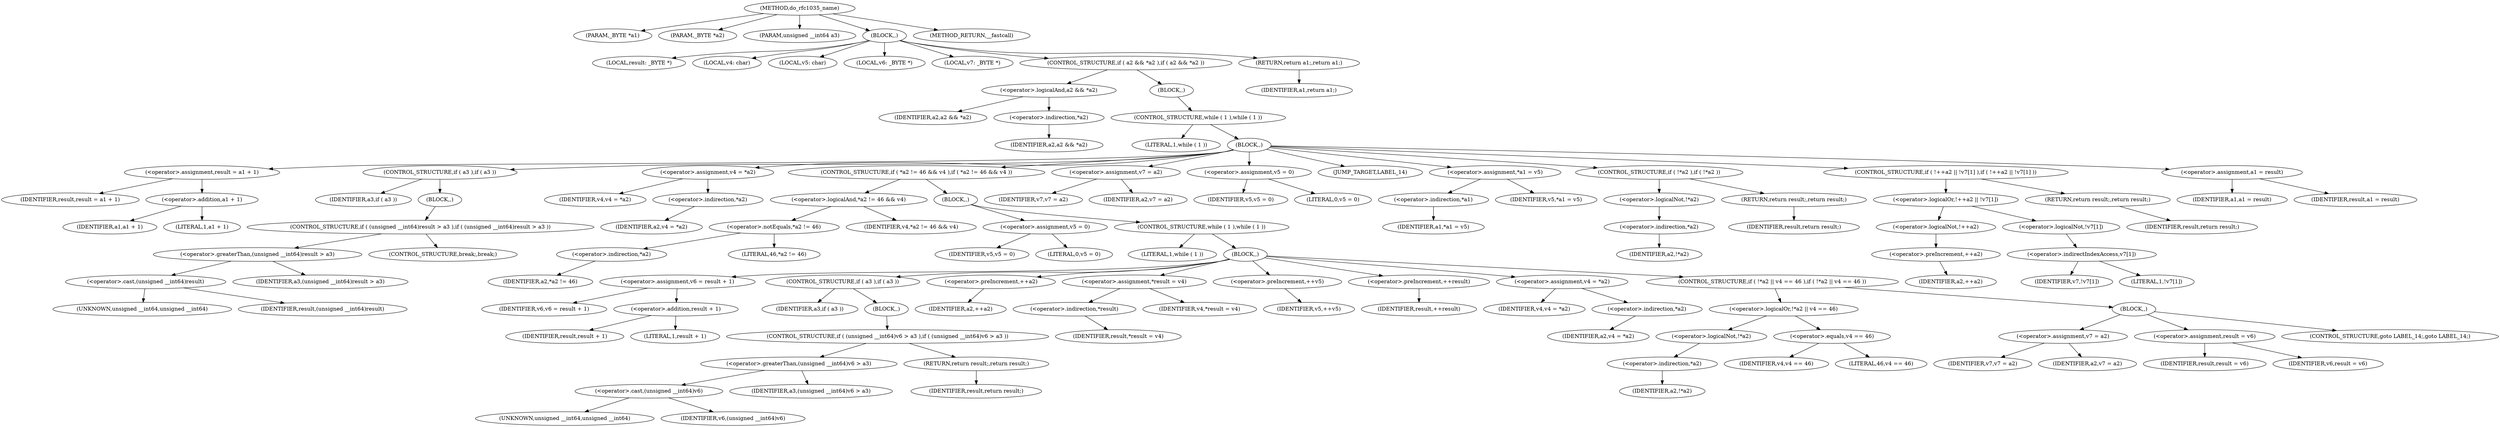 digraph do_rfc1035_name {  
"1000106" [label = "(METHOD,do_rfc1035_name)" ]
"1000107" [label = "(PARAM,_BYTE *a1)" ]
"1000108" [label = "(PARAM,_BYTE *a2)" ]
"1000109" [label = "(PARAM,unsigned __int64 a3)" ]
"1000110" [label = "(BLOCK,,)" ]
"1000111" [label = "(LOCAL,result: _BYTE *)" ]
"1000112" [label = "(LOCAL,v4: char)" ]
"1000113" [label = "(LOCAL,v5: char)" ]
"1000114" [label = "(LOCAL,v6: _BYTE *)" ]
"1000115" [label = "(LOCAL,v7: _BYTE *)" ]
"1000116" [label = "(CONTROL_STRUCTURE,if ( a2 && *a2 ),if ( a2 && *a2 ))" ]
"1000117" [label = "(<operator>.logicalAnd,a2 && *a2)" ]
"1000118" [label = "(IDENTIFIER,a2,a2 && *a2)" ]
"1000119" [label = "(<operator>.indirection,*a2)" ]
"1000120" [label = "(IDENTIFIER,a2,a2 && *a2)" ]
"1000121" [label = "(BLOCK,,)" ]
"1000122" [label = "(CONTROL_STRUCTURE,while ( 1 ),while ( 1 ))" ]
"1000123" [label = "(LITERAL,1,while ( 1 ))" ]
"1000124" [label = "(BLOCK,,)" ]
"1000125" [label = "(<operator>.assignment,result = a1 + 1)" ]
"1000126" [label = "(IDENTIFIER,result,result = a1 + 1)" ]
"1000127" [label = "(<operator>.addition,a1 + 1)" ]
"1000128" [label = "(IDENTIFIER,a1,a1 + 1)" ]
"1000129" [label = "(LITERAL,1,a1 + 1)" ]
"1000130" [label = "(CONTROL_STRUCTURE,if ( a3 ),if ( a3 ))" ]
"1000131" [label = "(IDENTIFIER,a3,if ( a3 ))" ]
"1000132" [label = "(BLOCK,,)" ]
"1000133" [label = "(CONTROL_STRUCTURE,if ( (unsigned __int64)result > a3 ),if ( (unsigned __int64)result > a3 ))" ]
"1000134" [label = "(<operator>.greaterThan,(unsigned __int64)result > a3)" ]
"1000135" [label = "(<operator>.cast,(unsigned __int64)result)" ]
"1000136" [label = "(UNKNOWN,unsigned __int64,unsigned __int64)" ]
"1000137" [label = "(IDENTIFIER,result,(unsigned __int64)result)" ]
"1000138" [label = "(IDENTIFIER,a3,(unsigned __int64)result > a3)" ]
"1000139" [label = "(CONTROL_STRUCTURE,break;,break;)" ]
"1000140" [label = "(<operator>.assignment,v4 = *a2)" ]
"1000141" [label = "(IDENTIFIER,v4,v4 = *a2)" ]
"1000142" [label = "(<operator>.indirection,*a2)" ]
"1000143" [label = "(IDENTIFIER,a2,v4 = *a2)" ]
"1000144" [label = "(CONTROL_STRUCTURE,if ( *a2 != 46 && v4 ),if ( *a2 != 46 && v4 ))" ]
"1000145" [label = "(<operator>.logicalAnd,*a2 != 46 && v4)" ]
"1000146" [label = "(<operator>.notEquals,*a2 != 46)" ]
"1000147" [label = "(<operator>.indirection,*a2)" ]
"1000148" [label = "(IDENTIFIER,a2,*a2 != 46)" ]
"1000149" [label = "(LITERAL,46,*a2 != 46)" ]
"1000150" [label = "(IDENTIFIER,v4,*a2 != 46 && v4)" ]
"1000151" [label = "(BLOCK,,)" ]
"1000152" [label = "(<operator>.assignment,v5 = 0)" ]
"1000153" [label = "(IDENTIFIER,v5,v5 = 0)" ]
"1000154" [label = "(LITERAL,0,v5 = 0)" ]
"1000155" [label = "(CONTROL_STRUCTURE,while ( 1 ),while ( 1 ))" ]
"1000156" [label = "(LITERAL,1,while ( 1 ))" ]
"1000157" [label = "(BLOCK,,)" ]
"1000158" [label = "(<operator>.assignment,v6 = result + 1)" ]
"1000159" [label = "(IDENTIFIER,v6,v6 = result + 1)" ]
"1000160" [label = "(<operator>.addition,result + 1)" ]
"1000161" [label = "(IDENTIFIER,result,result + 1)" ]
"1000162" [label = "(LITERAL,1,result + 1)" ]
"1000163" [label = "(CONTROL_STRUCTURE,if ( a3 ),if ( a3 ))" ]
"1000164" [label = "(IDENTIFIER,a3,if ( a3 ))" ]
"1000165" [label = "(BLOCK,,)" ]
"1000166" [label = "(CONTROL_STRUCTURE,if ( (unsigned __int64)v6 > a3 ),if ( (unsigned __int64)v6 > a3 ))" ]
"1000167" [label = "(<operator>.greaterThan,(unsigned __int64)v6 > a3)" ]
"1000168" [label = "(<operator>.cast,(unsigned __int64)v6)" ]
"1000169" [label = "(UNKNOWN,unsigned __int64,unsigned __int64)" ]
"1000170" [label = "(IDENTIFIER,v6,(unsigned __int64)v6)" ]
"1000171" [label = "(IDENTIFIER,a3,(unsigned __int64)v6 > a3)" ]
"1000172" [label = "(RETURN,return result;,return result;)" ]
"1000173" [label = "(IDENTIFIER,result,return result;)" ]
"1000174" [label = "(<operator>.preIncrement,++a2)" ]
"1000175" [label = "(IDENTIFIER,a2,++a2)" ]
"1000176" [label = "(<operator>.assignment,*result = v4)" ]
"1000177" [label = "(<operator>.indirection,*result)" ]
"1000178" [label = "(IDENTIFIER,result,*result = v4)" ]
"1000179" [label = "(IDENTIFIER,v4,*result = v4)" ]
"1000180" [label = "(<operator>.preIncrement,++v5)" ]
"1000181" [label = "(IDENTIFIER,v5,++v5)" ]
"1000182" [label = "(<operator>.preIncrement,++result)" ]
"1000183" [label = "(IDENTIFIER,result,++result)" ]
"1000184" [label = "(<operator>.assignment,v4 = *a2)" ]
"1000185" [label = "(IDENTIFIER,v4,v4 = *a2)" ]
"1000186" [label = "(<operator>.indirection,*a2)" ]
"1000187" [label = "(IDENTIFIER,a2,v4 = *a2)" ]
"1000188" [label = "(CONTROL_STRUCTURE,if ( !*a2 || v4 == 46 ),if ( !*a2 || v4 == 46 ))" ]
"1000189" [label = "(<operator>.logicalOr,!*a2 || v4 == 46)" ]
"1000190" [label = "(<operator>.logicalNot,!*a2)" ]
"1000191" [label = "(<operator>.indirection,*a2)" ]
"1000192" [label = "(IDENTIFIER,a2,!*a2)" ]
"1000193" [label = "(<operator>.equals,v4 == 46)" ]
"1000194" [label = "(IDENTIFIER,v4,v4 == 46)" ]
"1000195" [label = "(LITERAL,46,v4 == 46)" ]
"1000196" [label = "(BLOCK,,)" ]
"1000197" [label = "(<operator>.assignment,v7 = a2)" ]
"1000198" [label = "(IDENTIFIER,v7,v7 = a2)" ]
"1000199" [label = "(IDENTIFIER,a2,v7 = a2)" ]
"1000200" [label = "(<operator>.assignment,result = v6)" ]
"1000201" [label = "(IDENTIFIER,result,result = v6)" ]
"1000202" [label = "(IDENTIFIER,v6,result = v6)" ]
"1000203" [label = "(CONTROL_STRUCTURE,goto LABEL_14;,goto LABEL_14;)" ]
"1000204" [label = "(<operator>.assignment,v7 = a2)" ]
"1000205" [label = "(IDENTIFIER,v7,v7 = a2)" ]
"1000206" [label = "(IDENTIFIER,a2,v7 = a2)" ]
"1000207" [label = "(<operator>.assignment,v5 = 0)" ]
"1000208" [label = "(IDENTIFIER,v5,v5 = 0)" ]
"1000209" [label = "(LITERAL,0,v5 = 0)" ]
"1000210" [label = "(JUMP_TARGET,LABEL_14)" ]
"1000211" [label = "(<operator>.assignment,*a1 = v5)" ]
"1000212" [label = "(<operator>.indirection,*a1)" ]
"1000213" [label = "(IDENTIFIER,a1,*a1 = v5)" ]
"1000214" [label = "(IDENTIFIER,v5,*a1 = v5)" ]
"1000215" [label = "(CONTROL_STRUCTURE,if ( !*a2 ),if ( !*a2 ))" ]
"1000216" [label = "(<operator>.logicalNot,!*a2)" ]
"1000217" [label = "(<operator>.indirection,*a2)" ]
"1000218" [label = "(IDENTIFIER,a2,!*a2)" ]
"1000219" [label = "(RETURN,return result;,return result;)" ]
"1000220" [label = "(IDENTIFIER,result,return result;)" ]
"1000221" [label = "(CONTROL_STRUCTURE,if ( !++a2 || !v7[1] ),if ( !++a2 || !v7[1] ))" ]
"1000222" [label = "(<operator>.logicalOr,!++a2 || !v7[1])" ]
"1000223" [label = "(<operator>.logicalNot,!++a2)" ]
"1000224" [label = "(<operator>.preIncrement,++a2)" ]
"1000225" [label = "(IDENTIFIER,a2,++a2)" ]
"1000226" [label = "(<operator>.logicalNot,!v7[1])" ]
"1000227" [label = "(<operator>.indirectIndexAccess,v7[1])" ]
"1000228" [label = "(IDENTIFIER,v7,!v7[1])" ]
"1000229" [label = "(LITERAL,1,!v7[1])" ]
"1000230" [label = "(RETURN,return result;,return result;)" ]
"1000231" [label = "(IDENTIFIER,result,return result;)" ]
"1000232" [label = "(<operator>.assignment,a1 = result)" ]
"1000233" [label = "(IDENTIFIER,a1,a1 = result)" ]
"1000234" [label = "(IDENTIFIER,result,a1 = result)" ]
"1000235" [label = "(RETURN,return a1;,return a1;)" ]
"1000236" [label = "(IDENTIFIER,a1,return a1;)" ]
"1000237" [label = "(METHOD_RETURN,__fastcall)" ]
  "1000106" -> "1000107" 
  "1000106" -> "1000108" 
  "1000106" -> "1000109" 
  "1000106" -> "1000110" 
  "1000106" -> "1000237" 
  "1000110" -> "1000111" 
  "1000110" -> "1000112" 
  "1000110" -> "1000113" 
  "1000110" -> "1000114" 
  "1000110" -> "1000115" 
  "1000110" -> "1000116" 
  "1000110" -> "1000235" 
  "1000116" -> "1000117" 
  "1000116" -> "1000121" 
  "1000117" -> "1000118" 
  "1000117" -> "1000119" 
  "1000119" -> "1000120" 
  "1000121" -> "1000122" 
  "1000122" -> "1000123" 
  "1000122" -> "1000124" 
  "1000124" -> "1000125" 
  "1000124" -> "1000130" 
  "1000124" -> "1000140" 
  "1000124" -> "1000144" 
  "1000124" -> "1000204" 
  "1000124" -> "1000207" 
  "1000124" -> "1000210" 
  "1000124" -> "1000211" 
  "1000124" -> "1000215" 
  "1000124" -> "1000221" 
  "1000124" -> "1000232" 
  "1000125" -> "1000126" 
  "1000125" -> "1000127" 
  "1000127" -> "1000128" 
  "1000127" -> "1000129" 
  "1000130" -> "1000131" 
  "1000130" -> "1000132" 
  "1000132" -> "1000133" 
  "1000133" -> "1000134" 
  "1000133" -> "1000139" 
  "1000134" -> "1000135" 
  "1000134" -> "1000138" 
  "1000135" -> "1000136" 
  "1000135" -> "1000137" 
  "1000140" -> "1000141" 
  "1000140" -> "1000142" 
  "1000142" -> "1000143" 
  "1000144" -> "1000145" 
  "1000144" -> "1000151" 
  "1000145" -> "1000146" 
  "1000145" -> "1000150" 
  "1000146" -> "1000147" 
  "1000146" -> "1000149" 
  "1000147" -> "1000148" 
  "1000151" -> "1000152" 
  "1000151" -> "1000155" 
  "1000152" -> "1000153" 
  "1000152" -> "1000154" 
  "1000155" -> "1000156" 
  "1000155" -> "1000157" 
  "1000157" -> "1000158" 
  "1000157" -> "1000163" 
  "1000157" -> "1000174" 
  "1000157" -> "1000176" 
  "1000157" -> "1000180" 
  "1000157" -> "1000182" 
  "1000157" -> "1000184" 
  "1000157" -> "1000188" 
  "1000158" -> "1000159" 
  "1000158" -> "1000160" 
  "1000160" -> "1000161" 
  "1000160" -> "1000162" 
  "1000163" -> "1000164" 
  "1000163" -> "1000165" 
  "1000165" -> "1000166" 
  "1000166" -> "1000167" 
  "1000166" -> "1000172" 
  "1000167" -> "1000168" 
  "1000167" -> "1000171" 
  "1000168" -> "1000169" 
  "1000168" -> "1000170" 
  "1000172" -> "1000173" 
  "1000174" -> "1000175" 
  "1000176" -> "1000177" 
  "1000176" -> "1000179" 
  "1000177" -> "1000178" 
  "1000180" -> "1000181" 
  "1000182" -> "1000183" 
  "1000184" -> "1000185" 
  "1000184" -> "1000186" 
  "1000186" -> "1000187" 
  "1000188" -> "1000189" 
  "1000188" -> "1000196" 
  "1000189" -> "1000190" 
  "1000189" -> "1000193" 
  "1000190" -> "1000191" 
  "1000191" -> "1000192" 
  "1000193" -> "1000194" 
  "1000193" -> "1000195" 
  "1000196" -> "1000197" 
  "1000196" -> "1000200" 
  "1000196" -> "1000203" 
  "1000197" -> "1000198" 
  "1000197" -> "1000199" 
  "1000200" -> "1000201" 
  "1000200" -> "1000202" 
  "1000204" -> "1000205" 
  "1000204" -> "1000206" 
  "1000207" -> "1000208" 
  "1000207" -> "1000209" 
  "1000211" -> "1000212" 
  "1000211" -> "1000214" 
  "1000212" -> "1000213" 
  "1000215" -> "1000216" 
  "1000215" -> "1000219" 
  "1000216" -> "1000217" 
  "1000217" -> "1000218" 
  "1000219" -> "1000220" 
  "1000221" -> "1000222" 
  "1000221" -> "1000230" 
  "1000222" -> "1000223" 
  "1000222" -> "1000226" 
  "1000223" -> "1000224" 
  "1000224" -> "1000225" 
  "1000226" -> "1000227" 
  "1000227" -> "1000228" 
  "1000227" -> "1000229" 
  "1000230" -> "1000231" 
  "1000232" -> "1000233" 
  "1000232" -> "1000234" 
  "1000235" -> "1000236" 
}
